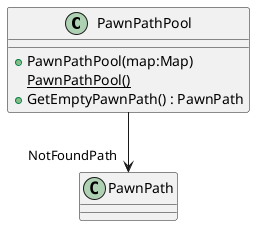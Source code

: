 @startuml
class PawnPathPool {
    + PawnPathPool(map:Map)
    {static} PawnPathPool()
    + GetEmptyPawnPath() : PawnPath
}
PawnPathPool --> "NotFoundPath" PawnPath
@enduml
